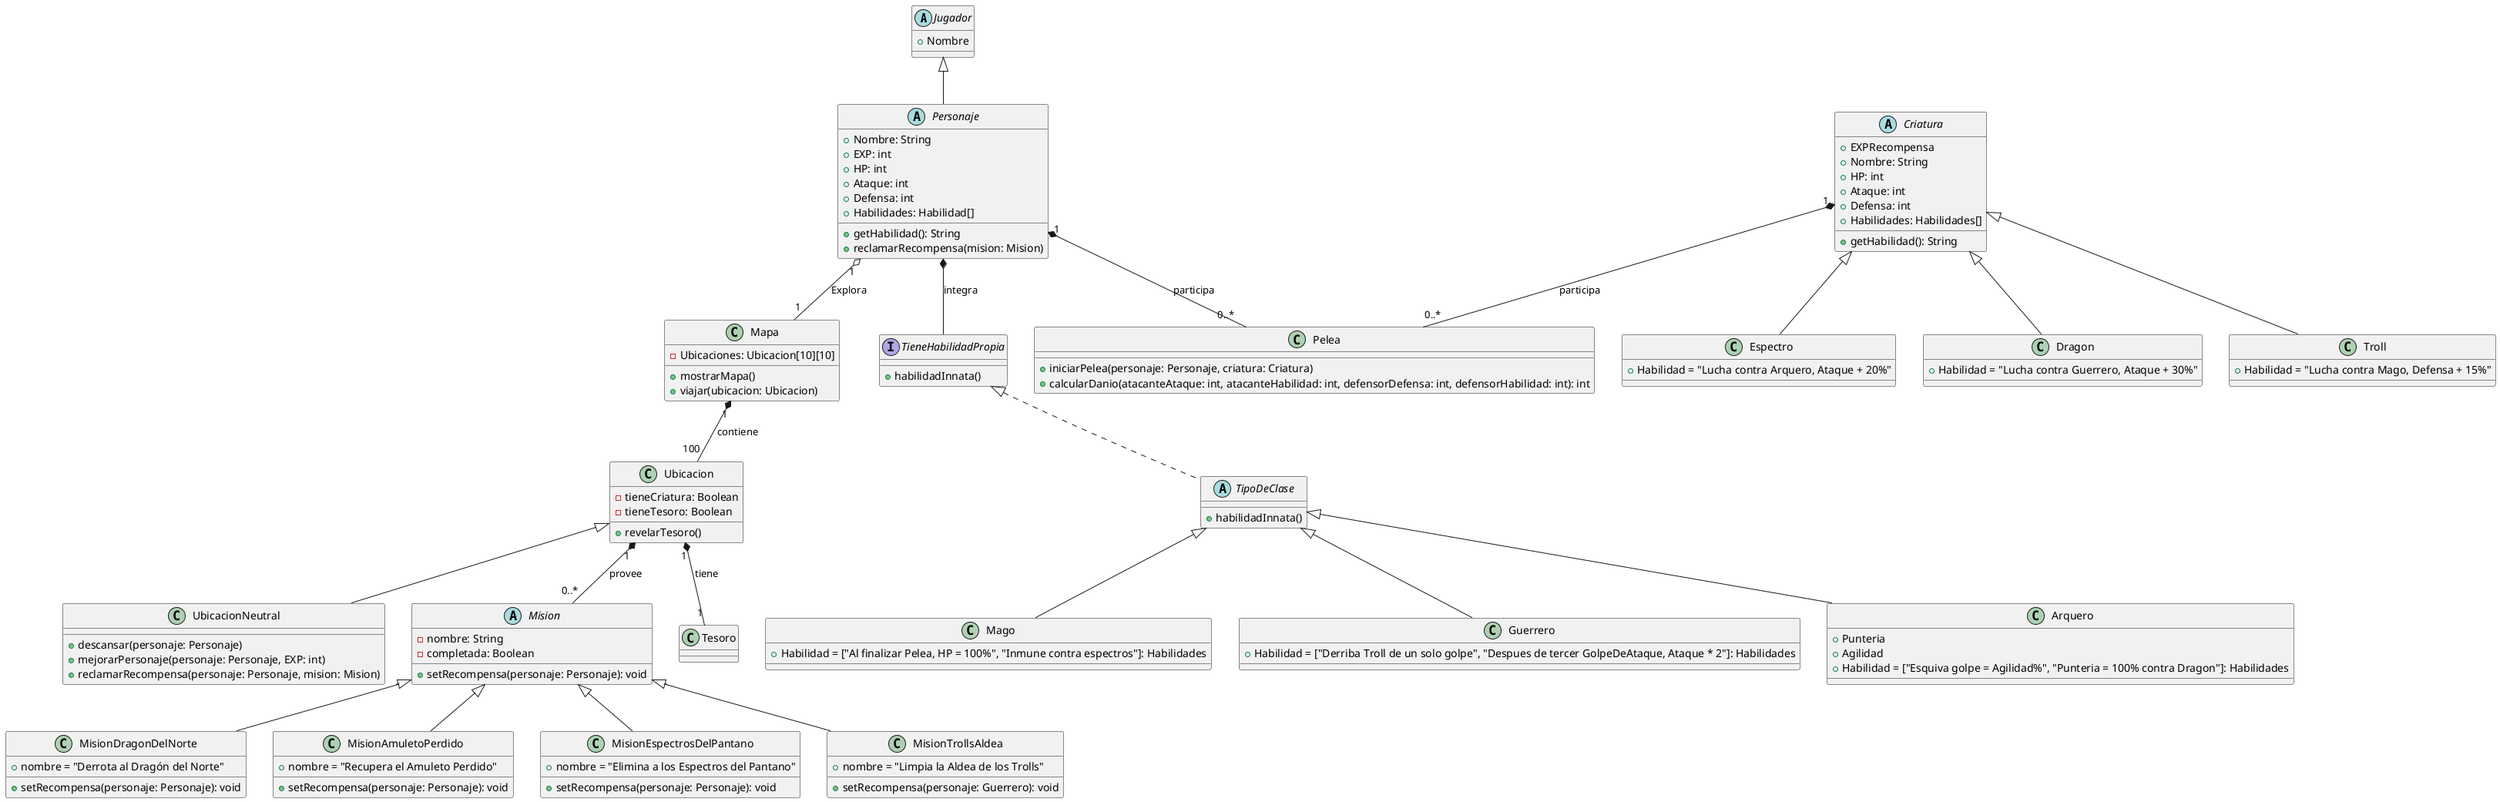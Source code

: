 @startuml

abstract class Jugador {
	+Nombre
}


abstract class Personaje extends Jugador {
	+Nombre: String
	+EXP: int
	+HP: int
	+Ataque: int
	+Defensa: int
	+Habilidades: Habilidad[]
	+getHabilidad(): String
	+reclamarRecompensa(mision: Mision)
}

abstract class TipoDeClase implements TieneHabilidadPropia{
	+habilidadInnata()
}

Interface TieneHabilidadPropia {
	+habilidadInnata()
} 

class Mago extends TipoDeClase{
	+Habilidad = ["Al finalizar Pelea, HP = 100%", "Inmune contra espectros"]: Habilidades
}
class Guerrero extends TipoDeClase{
	+Habilidad = ["Derriba Troll de un solo golpe", "Despues de tercer GolpeDeAtaque, Ataque * 2"]: Habilidades
}
class Arquero extends TipoDeClase {
	+Punteria
	+Agilidad
	+Habilidad = ["Esquiva golpe = Agilidad%", "Punteria = 100% contra Dragon"]: Habilidades
}

abstract class Criatura {
	+EXPRecompensa
	+Nombre: String
	+HP: int
	+Ataque: int
	+Defensa: int
	+Habilidades: Habilidades[]
	+getHabilidad(): String
}

class Dragon extends Criatura{
	+Habilidad = "Lucha contra Guerrero, Ataque + 30%"
}
class Troll extends Criatura{
	+Habilidad = "Lucha contra Mago, Defensa + 15%"
}
class Espectro extends Criatura{
	+Habilidad = "Lucha contra Arquero, Ataque + 20%"
}

class Pelea {
	+iniciarPelea(personaje: Personaje, criatura: Criatura)
	+calcularDanio(atacanteAtaque: int, atacanteHabilidad: int, defensorDefensa: int, defensorHabilidad: int): int
}

class Mapa{
	-Ubicaciones: Ubicacion[10][10]
	+mostrarMapa()
	+viajar(ubicacion: Ubicacion)
}

class Ubicacion{
	-tieneCriatura: Boolean
	-tieneTesoro: Boolean
	+revelarTesoro()
}

class UbicacionNeutral extends Ubicacion{
	+descansar(personaje: Personaje)
	+mejorarPersonaje(personaje: Personaje, EXP: int)
	+reclamarRecompensa(personaje: Personaje, mision: Mision)
}

abstract class Mision {
	-nombre: String
	-completada: Boolean
	+setRecompensa(personaje: Personaje): void
}

class MisionDragonDelNorte extends Mision {
	+nombre = "Derrota al Dragón del Norte"
	+setRecompensa(personaje: Personaje): void
}

class MisionAmuletoPerdido extends Mision {
	+nombre = "Recupera el Amuleto Perdido"
	+setRecompensa(personaje: Personaje): void
}

class MisionEspectrosDelPantano extends Mision {
	+nombre = "Elimina a los Espectros del Pantano"
	+setRecompensa(personaje: Personaje): void
}

class MisionTrollsAldea extends Mision {
	+nombre = "Limpia la Aldea de los Trolls"
	+setRecompensa(personaje: Guerrero): void
}


class Tesoro

Personaje *-- TieneHabilidadPropia : integra

Personaje "1" o-- "1" Mapa : Explora 
Mapa "1" *-- "100" Ubicacion : contiene 
Ubicacion "1" *-- "1" Tesoro : tiene
Ubicacion "1" *-- "0..*" Mision : provee

Personaje "1" *-- "0..*" Pelea : participa
Criatura "1" *-- "0..*" Pelea : participa

@enduml